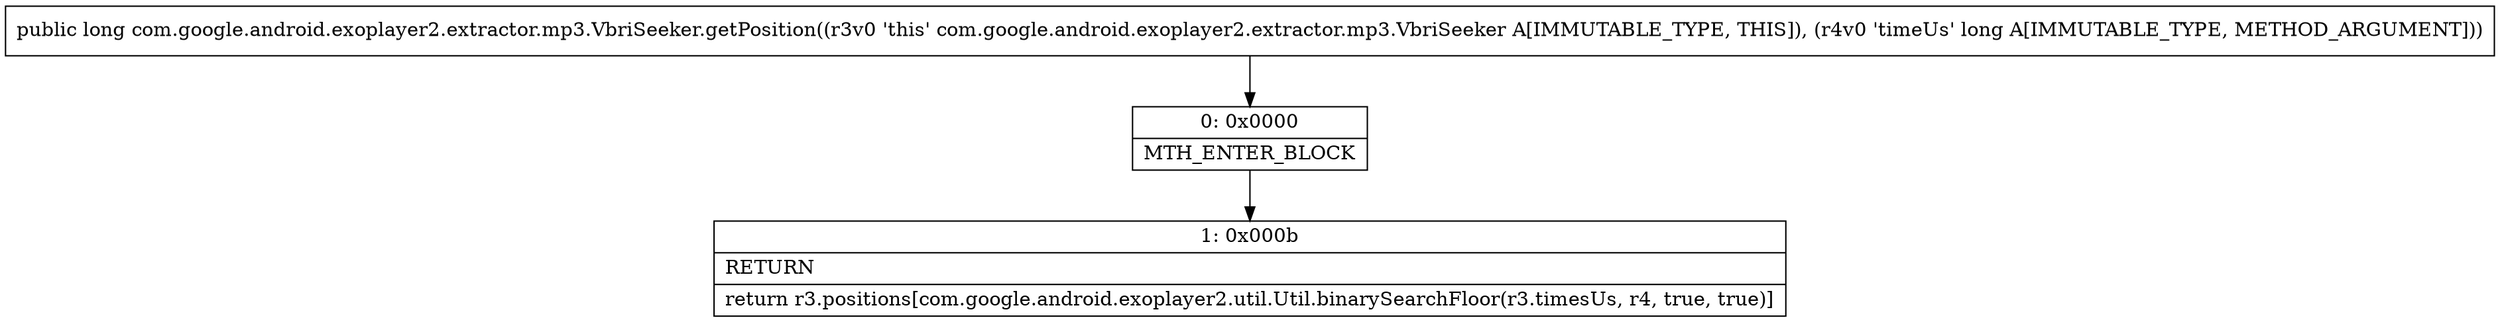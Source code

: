digraph "CFG forcom.google.android.exoplayer2.extractor.mp3.VbriSeeker.getPosition(J)J" {
Node_0 [shape=record,label="{0\:\ 0x0000|MTH_ENTER_BLOCK\l}"];
Node_1 [shape=record,label="{1\:\ 0x000b|RETURN\l|return r3.positions[com.google.android.exoplayer2.util.Util.binarySearchFloor(r3.timesUs, r4, true, true)]\l}"];
MethodNode[shape=record,label="{public long com.google.android.exoplayer2.extractor.mp3.VbriSeeker.getPosition((r3v0 'this' com.google.android.exoplayer2.extractor.mp3.VbriSeeker A[IMMUTABLE_TYPE, THIS]), (r4v0 'timeUs' long A[IMMUTABLE_TYPE, METHOD_ARGUMENT])) }"];
MethodNode -> Node_0;
Node_0 -> Node_1;
}

